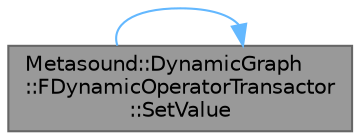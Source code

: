 digraph "Metasound::DynamicGraph::FDynamicOperatorTransactor::SetValue"
{
 // INTERACTIVE_SVG=YES
 // LATEX_PDF_SIZE
  bgcolor="transparent";
  edge [fontname=Helvetica,fontsize=10,labelfontname=Helvetica,labelfontsize=10];
  node [fontname=Helvetica,fontsize=10,shape=box,height=0.2,width=0.4];
  rankdir="LR";
  Node1 [id="Node000001",label="Metasound::DynamicGraph\l::FDynamicOperatorTransactor\l::SetValue",height=0.2,width=0.4,color="gray40", fillcolor="grey60", style="filled", fontcolor="black",tooltip="Set the value on a unconnected node input vertex."];
  Node1 -> Node1 [id="edge1_Node000001_Node000001",color="steelblue1",style="solid",tooltip=" "];
}
